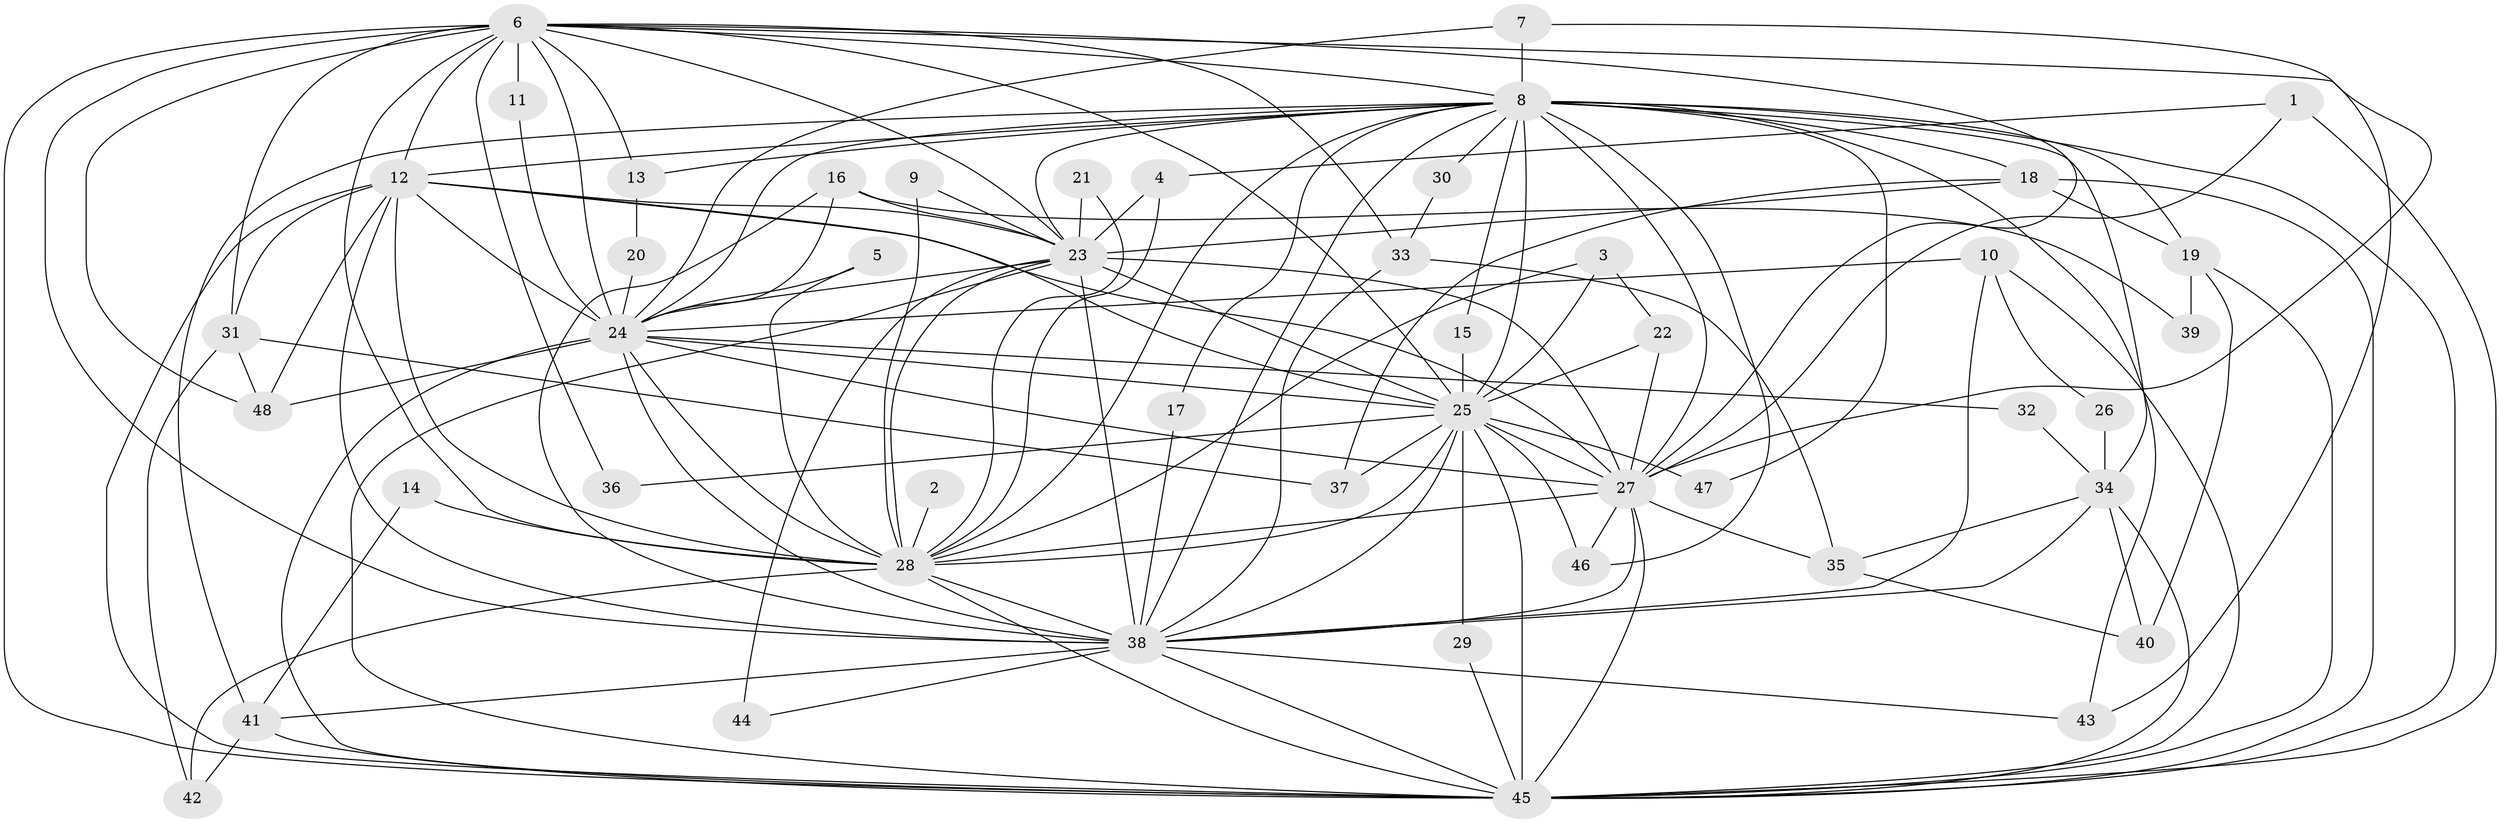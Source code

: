 // original degree distribution, {21: 0.02564102564102564, 19: 0.02564102564102564, 18: 0.01282051282051282, 16: 0.01282051282051282, 15: 0.01282051282051282, 12: 0.01282051282051282, 20: 0.01282051282051282, 24: 0.01282051282051282, 3: 0.15384615384615385, 5: 0.05128205128205128, 2: 0.5769230769230769, 4: 0.07692307692307693, 7: 0.01282051282051282}
// Generated by graph-tools (version 1.1) at 2025/36/03/04/25 23:36:35]
// undirected, 48 vertices, 137 edges
graph export_dot {
  node [color=gray90,style=filled];
  1;
  2;
  3;
  4;
  5;
  6;
  7;
  8;
  9;
  10;
  11;
  12;
  13;
  14;
  15;
  16;
  17;
  18;
  19;
  20;
  21;
  22;
  23;
  24;
  25;
  26;
  27;
  28;
  29;
  30;
  31;
  32;
  33;
  34;
  35;
  36;
  37;
  38;
  39;
  40;
  41;
  42;
  43;
  44;
  45;
  46;
  47;
  48;
  1 -- 4 [weight=1.0];
  1 -- 27 [weight=1.0];
  1 -- 45 [weight=1.0];
  2 -- 28 [weight=1.0];
  3 -- 22 [weight=1.0];
  3 -- 25 [weight=1.0];
  3 -- 28 [weight=1.0];
  4 -- 23 [weight=1.0];
  4 -- 28 [weight=1.0];
  5 -- 24 [weight=1.0];
  5 -- 28 [weight=1.0];
  6 -- 8 [weight=1.0];
  6 -- 11 [weight=1.0];
  6 -- 12 [weight=1.0];
  6 -- 13 [weight=1.0];
  6 -- 23 [weight=1.0];
  6 -- 24 [weight=2.0];
  6 -- 25 [weight=1.0];
  6 -- 27 [weight=1.0];
  6 -- 28 [weight=2.0];
  6 -- 31 [weight=1.0];
  6 -- 33 [weight=2.0];
  6 -- 36 [weight=1.0];
  6 -- 38 [weight=2.0];
  6 -- 43 [weight=1.0];
  6 -- 45 [weight=2.0];
  6 -- 48 [weight=1.0];
  7 -- 8 [weight=1.0];
  7 -- 24 [weight=1.0];
  7 -- 27 [weight=1.0];
  8 -- 12 [weight=1.0];
  8 -- 13 [weight=1.0];
  8 -- 15 [weight=1.0];
  8 -- 17 [weight=1.0];
  8 -- 18 [weight=1.0];
  8 -- 19 [weight=1.0];
  8 -- 23 [weight=1.0];
  8 -- 24 [weight=1.0];
  8 -- 25 [weight=1.0];
  8 -- 27 [weight=1.0];
  8 -- 28 [weight=1.0];
  8 -- 30 [weight=1.0];
  8 -- 34 [weight=1.0];
  8 -- 38 [weight=1.0];
  8 -- 41 [weight=1.0];
  8 -- 43 [weight=1.0];
  8 -- 45 [weight=3.0];
  8 -- 46 [weight=1.0];
  8 -- 47 [weight=1.0];
  9 -- 23 [weight=1.0];
  9 -- 28 [weight=1.0];
  10 -- 24 [weight=1.0];
  10 -- 26 [weight=1.0];
  10 -- 38 [weight=1.0];
  10 -- 45 [weight=1.0];
  11 -- 24 [weight=1.0];
  12 -- 23 [weight=1.0];
  12 -- 24 [weight=1.0];
  12 -- 25 [weight=2.0];
  12 -- 27 [weight=1.0];
  12 -- 28 [weight=1.0];
  12 -- 31 [weight=1.0];
  12 -- 38 [weight=1.0];
  12 -- 45 [weight=1.0];
  12 -- 48 [weight=1.0];
  13 -- 20 [weight=1.0];
  14 -- 28 [weight=1.0];
  14 -- 41 [weight=1.0];
  15 -- 25 [weight=1.0];
  16 -- 23 [weight=1.0];
  16 -- 24 [weight=1.0];
  16 -- 38 [weight=1.0];
  16 -- 39 [weight=1.0];
  17 -- 38 [weight=1.0];
  18 -- 19 [weight=1.0];
  18 -- 23 [weight=1.0];
  18 -- 37 [weight=1.0];
  18 -- 45 [weight=1.0];
  19 -- 39 [weight=1.0];
  19 -- 40 [weight=1.0];
  19 -- 45 [weight=1.0];
  20 -- 24 [weight=1.0];
  21 -- 23 [weight=1.0];
  21 -- 28 [weight=1.0];
  22 -- 25 [weight=1.0];
  22 -- 27 [weight=1.0];
  23 -- 24 [weight=1.0];
  23 -- 25 [weight=1.0];
  23 -- 27 [weight=1.0];
  23 -- 28 [weight=1.0];
  23 -- 38 [weight=1.0];
  23 -- 44 [weight=1.0];
  23 -- 45 [weight=2.0];
  24 -- 25 [weight=1.0];
  24 -- 27 [weight=2.0];
  24 -- 28 [weight=1.0];
  24 -- 32 [weight=1.0];
  24 -- 38 [weight=1.0];
  24 -- 45 [weight=1.0];
  24 -- 48 [weight=1.0];
  25 -- 27 [weight=1.0];
  25 -- 28 [weight=1.0];
  25 -- 29 [weight=1.0];
  25 -- 36 [weight=1.0];
  25 -- 37 [weight=1.0];
  25 -- 38 [weight=1.0];
  25 -- 45 [weight=2.0];
  25 -- 46 [weight=1.0];
  25 -- 47 [weight=1.0];
  26 -- 34 [weight=1.0];
  27 -- 28 [weight=1.0];
  27 -- 35 [weight=1.0];
  27 -- 38 [weight=1.0];
  27 -- 45 [weight=1.0];
  27 -- 46 [weight=1.0];
  28 -- 38 [weight=1.0];
  28 -- 42 [weight=1.0];
  28 -- 45 [weight=1.0];
  29 -- 45 [weight=1.0];
  30 -- 33 [weight=1.0];
  31 -- 37 [weight=1.0];
  31 -- 42 [weight=1.0];
  31 -- 48 [weight=1.0];
  32 -- 34 [weight=1.0];
  33 -- 35 [weight=1.0];
  33 -- 38 [weight=1.0];
  34 -- 35 [weight=1.0];
  34 -- 38 [weight=1.0];
  34 -- 40 [weight=1.0];
  34 -- 45 [weight=1.0];
  35 -- 40 [weight=1.0];
  38 -- 41 [weight=1.0];
  38 -- 43 [weight=1.0];
  38 -- 44 [weight=1.0];
  38 -- 45 [weight=1.0];
  41 -- 42 [weight=1.0];
  41 -- 45 [weight=1.0];
}
